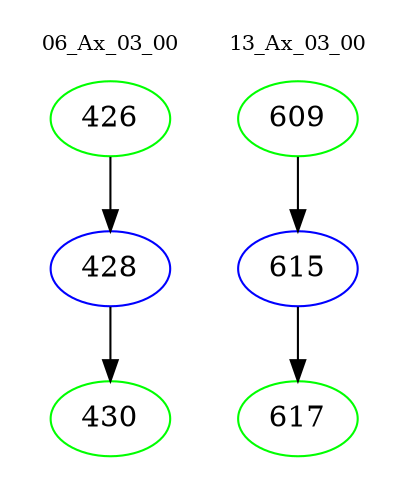 digraph{
subgraph cluster_0 {
color = white
label = "06_Ax_03_00";
fontsize=10;
T0_426 [label="426", color="green"]
T0_426 -> T0_428 [color="black"]
T0_428 [label="428", color="blue"]
T0_428 -> T0_430 [color="black"]
T0_430 [label="430", color="green"]
}
subgraph cluster_1 {
color = white
label = "13_Ax_03_00";
fontsize=10;
T1_609 [label="609", color="green"]
T1_609 -> T1_615 [color="black"]
T1_615 [label="615", color="blue"]
T1_615 -> T1_617 [color="black"]
T1_617 [label="617", color="green"]
}
}
